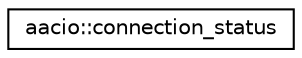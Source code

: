 digraph "Graphical Class Hierarchy"
{
  edge [fontname="Helvetica",fontsize="10",labelfontname="Helvetica",labelfontsize="10"];
  node [fontname="Helvetica",fontsize="10",shape=record];
  rankdir="LR";
  Node0 [label="aacio::connection_status",height=0.2,width=0.4,color="black", fillcolor="white", style="filled",URL="$structaacio_1_1connection__status.html"];
}
